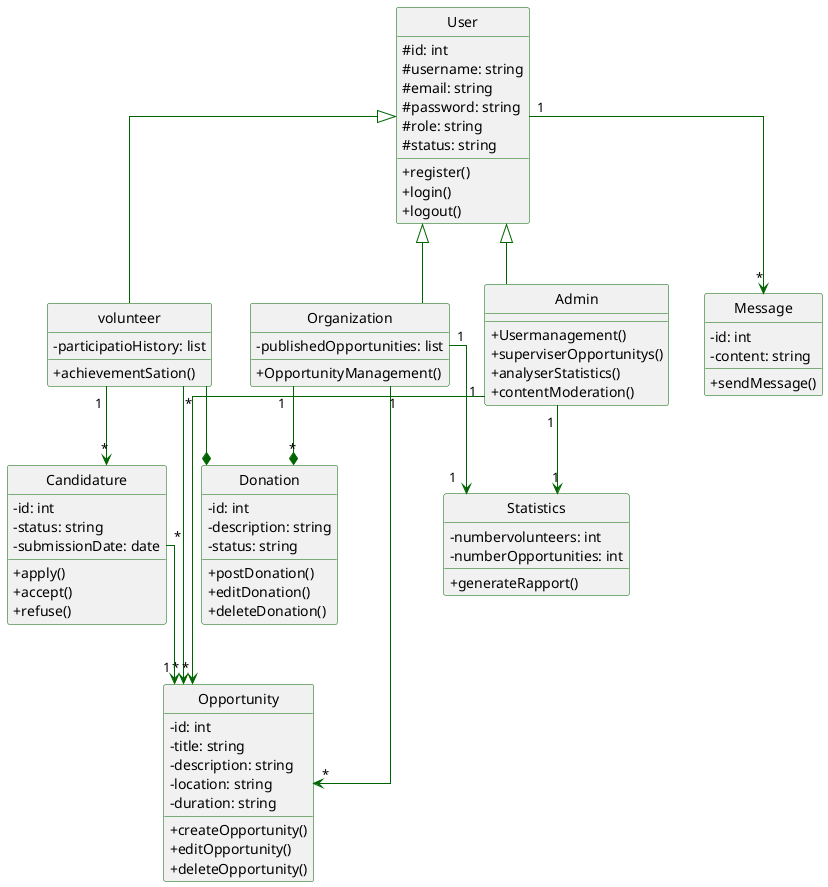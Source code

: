 @startuml class
hide circle

skinparam classAttributeIconSize 0
skinparam Linetype ortho

skinparam class {
    ' BackgroundColor PaleGreen
    BorderColor DarkGreen
    ArrowColor DarkGreen
}

class User {
  #id: int
  #username: string
  #email: string
  #password: string
  #role: string
  #status: string
  +register()
  +login()
  +logout()
}

class volunteer {
  -participatioHistory: list
  +achievementSation()
}

class Organization {
  -publishedOpportunities: list
  +OpportunityManagement()
}

class Admin {
  +Usermanagement()
  +superviserOpportunitys()
  +analyserStatistics()
  +contentModeration()
}

class Opportunity {
  -id: int
  -title: string
  -description: string
  -location: string
  -duration: string
  +createOpportunity()
  +editOpportunity()
  +deleteOpportunity()
}

class Candidature {
  -id: int
  -status: string
  -submissionDate: date
  +apply()
  +accept()
  +refuse()
}

class Statistics {
  -numbervolunteers: int
  -numberOpportunities: int
  +generateRapport()
}

class Message {
  -id: int
  -content: string
  +sendMessage()
}

class Donation {
  -id: int
  -description: string
  -status: string
  +postDonation()
  +editDonation()
  +deleteDonation()
}

User <|-- volunteer
User <|-- Organization
User <|-- Admin
User "1" --> "*" Message 

volunteer --* Donation 
volunteer "1" --> "*" Candidature
volunteer "*" --> "*" Opportunity 

Organization "1" --> "*" Opportunity
Organization "1" --> "1" Statistics 
Organization "1" --* "*" Donation 

Admin "1" --> "1" Statistics  
Admin "1" --> "*" Opportunity 

Candidature "*" --> "1" Opportunity 

@enduml
